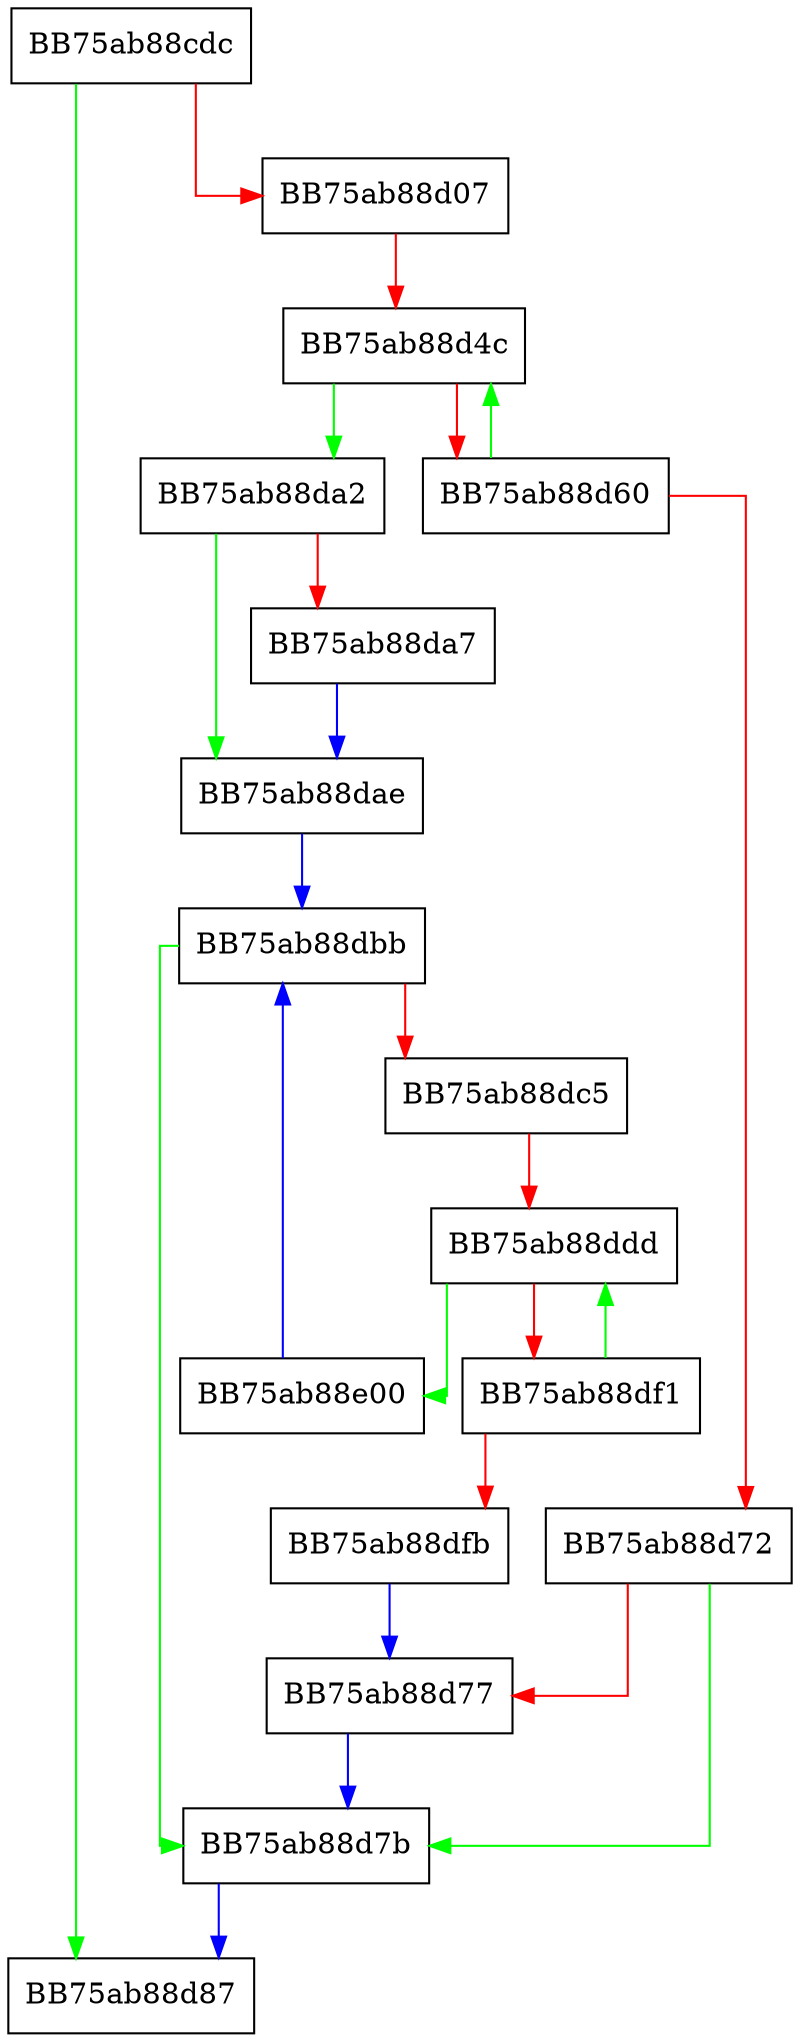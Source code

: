 digraph _Unchecked_erase {
  node [shape="box"];
  graph [splines=ortho];
  BB75ab88cdc -> BB75ab88d87 [color="green"];
  BB75ab88cdc -> BB75ab88d07 [color="red"];
  BB75ab88d07 -> BB75ab88d4c [color="red"];
  BB75ab88d4c -> BB75ab88da2 [color="green"];
  BB75ab88d4c -> BB75ab88d60 [color="red"];
  BB75ab88d60 -> BB75ab88d4c [color="green"];
  BB75ab88d60 -> BB75ab88d72 [color="red"];
  BB75ab88d72 -> BB75ab88d7b [color="green"];
  BB75ab88d72 -> BB75ab88d77 [color="red"];
  BB75ab88d77 -> BB75ab88d7b [color="blue"];
  BB75ab88d7b -> BB75ab88d87 [color="blue"];
  BB75ab88da2 -> BB75ab88dae [color="green"];
  BB75ab88da2 -> BB75ab88da7 [color="red"];
  BB75ab88da7 -> BB75ab88dae [color="blue"];
  BB75ab88dae -> BB75ab88dbb [color="blue"];
  BB75ab88dbb -> BB75ab88d7b [color="green"];
  BB75ab88dbb -> BB75ab88dc5 [color="red"];
  BB75ab88dc5 -> BB75ab88ddd [color="red"];
  BB75ab88ddd -> BB75ab88e00 [color="green"];
  BB75ab88ddd -> BB75ab88df1 [color="red"];
  BB75ab88df1 -> BB75ab88ddd [color="green"];
  BB75ab88df1 -> BB75ab88dfb [color="red"];
  BB75ab88dfb -> BB75ab88d77 [color="blue"];
  BB75ab88e00 -> BB75ab88dbb [color="blue"];
}